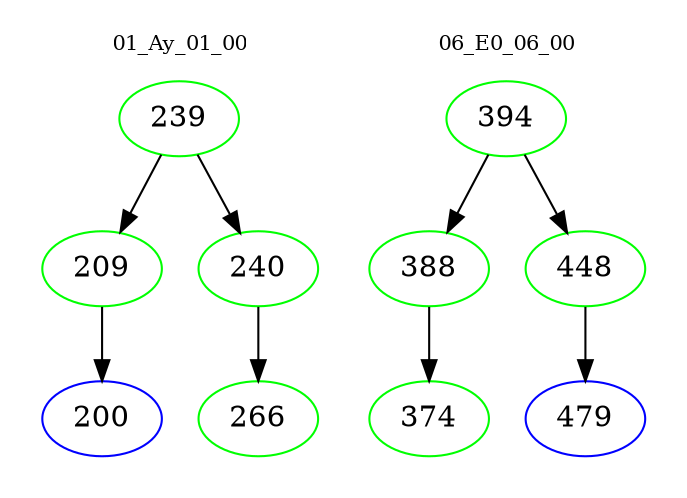 digraph{
subgraph cluster_0 {
color = white
label = "01_Ay_01_00";
fontsize=10;
T0_239 [label="239", color="green"]
T0_239 -> T0_209 [color="black"]
T0_209 [label="209", color="green"]
T0_209 -> T0_200 [color="black"]
T0_200 [label="200", color="blue"]
T0_239 -> T0_240 [color="black"]
T0_240 [label="240", color="green"]
T0_240 -> T0_266 [color="black"]
T0_266 [label="266", color="green"]
}
subgraph cluster_1 {
color = white
label = "06_E0_06_00";
fontsize=10;
T1_394 [label="394", color="green"]
T1_394 -> T1_388 [color="black"]
T1_388 [label="388", color="green"]
T1_388 -> T1_374 [color="black"]
T1_374 [label="374", color="green"]
T1_394 -> T1_448 [color="black"]
T1_448 [label="448", color="green"]
T1_448 -> T1_479 [color="black"]
T1_479 [label="479", color="blue"]
}
}
